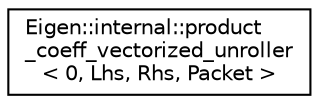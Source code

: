 digraph "Graphical Class Hierarchy"
{
  edge [fontname="Helvetica",fontsize="10",labelfontname="Helvetica",labelfontsize="10"];
  node [fontname="Helvetica",fontsize="10",shape=record];
  rankdir="LR";
  Node1 [label="Eigen::internal::product\l_coeff_vectorized_unroller\l\< 0, Lhs, Rhs, Packet \>",height=0.2,width=0.4,color="black", fillcolor="white", style="filled",URL="$struct_eigen_1_1internal_1_1product__coeff__vectorized__unroller_3_010_00_01_lhs_00_01_rhs_00_01_packet_01_4.html"];
}
